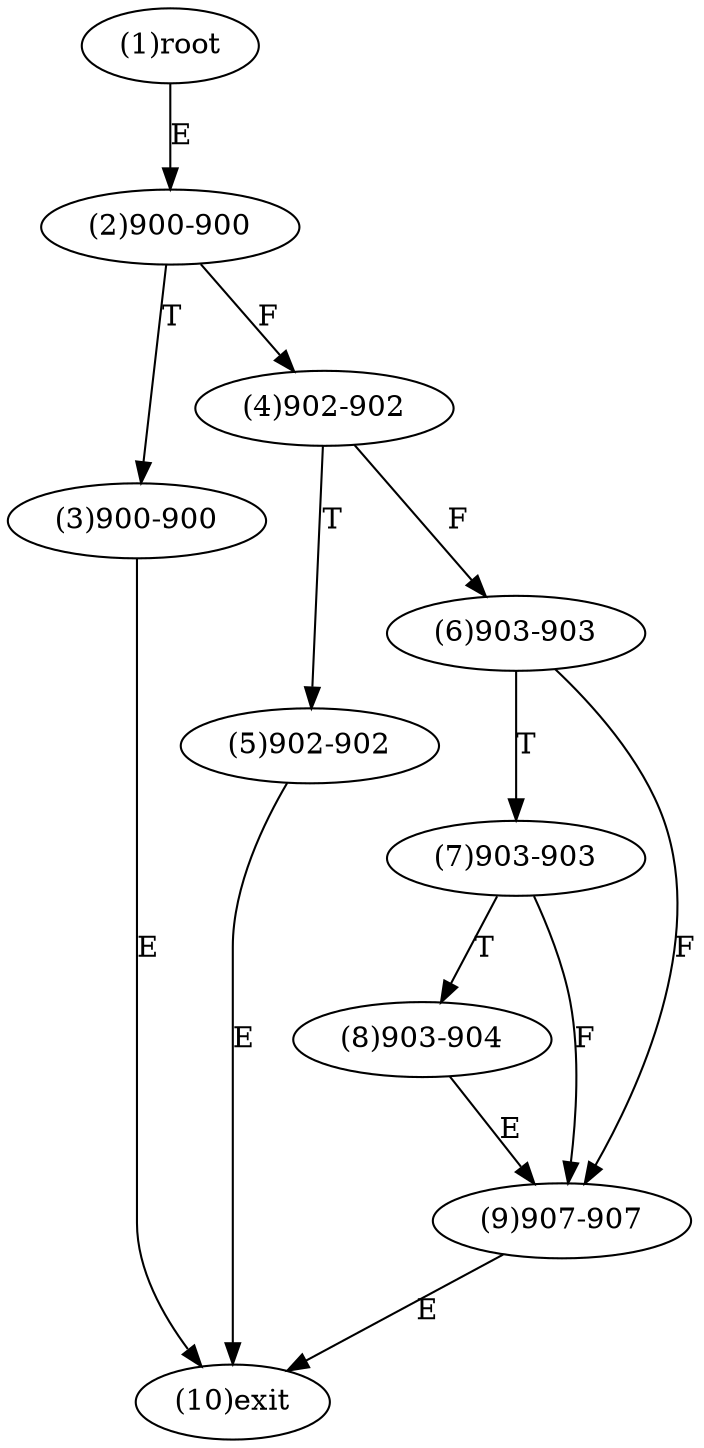digraph "" { 
1[ label="(1)root"];
2[ label="(2)900-900"];
3[ label="(3)900-900"];
4[ label="(4)902-902"];
5[ label="(5)902-902"];
6[ label="(6)903-903"];
7[ label="(7)903-903"];
8[ label="(8)903-904"];
9[ label="(9)907-907"];
10[ label="(10)exit"];
1->2[ label="E"];
2->4[ label="F"];
2->3[ label="T"];
3->10[ label="E"];
4->6[ label="F"];
4->5[ label="T"];
5->10[ label="E"];
6->9[ label="F"];
6->7[ label="T"];
7->9[ label="F"];
7->8[ label="T"];
8->9[ label="E"];
9->10[ label="E"];
}